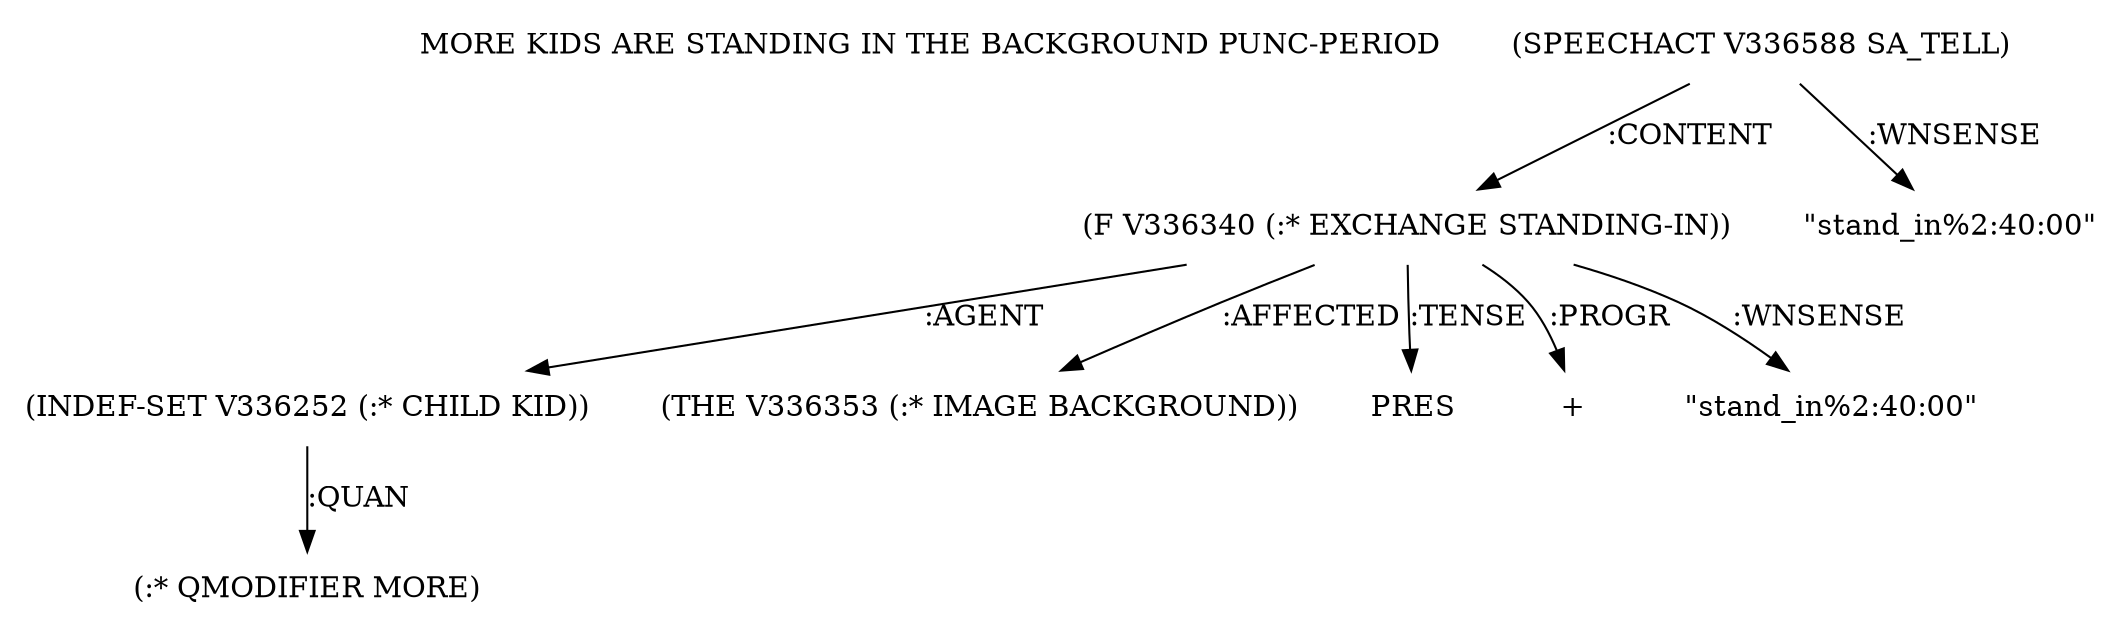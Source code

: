 digraph Terms {
  node [shape=none]
  "MORE KIDS ARE STANDING IN THE BACKGROUND PUNC-PERIOD"
  "V336588" [label="(SPEECHACT V336588 SA_TELL)"]
  "V336588" -> "V336340" [label=":CONTENT"]
  "V336588" -> "NT338333" [label=":WNSENSE"]
  "NT338333" [label="\"stand_in%2:40:00\""]
  "V336340" [label="(F V336340 (:* EXCHANGE STANDING-IN))"]
  "V336340" -> "V336252" [label=":AGENT"]
  "V336340" -> "V336353" [label=":AFFECTED"]
  "V336340" -> "NT338334" [label=":TENSE"]
  "NT338334" [label="PRES"]
  "V336340" -> "NT338335" [label=":PROGR"]
  "NT338335" [label="+"]
  "V336340" -> "NT338336" [label=":WNSENSE"]
  "NT338336" [label="\"stand_in%2:40:00\""]
  "V336252" [label="(INDEF-SET V336252 (:* CHILD KID))"]
  "V336252" -> "NT338337" [label=":QUAN"]
  "NT338337" [label="(:* QMODIFIER MORE)"]
  "V336353" [label="(THE V336353 (:* IMAGE BACKGROUND))"]
}
